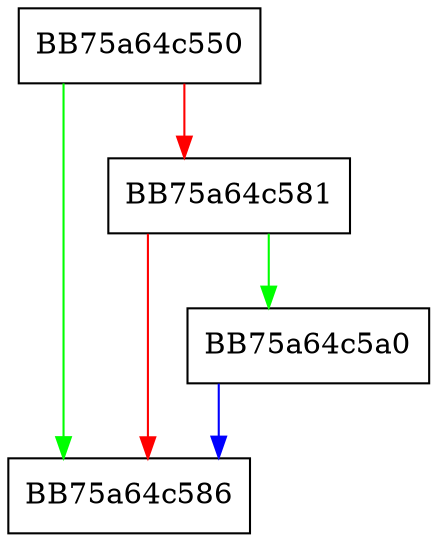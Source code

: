 digraph log {
  node [shape="box"];
  graph [splines=ortho];
  BB75a64c550 -> BB75a64c586 [color="green"];
  BB75a64c550 -> BB75a64c581 [color="red"];
  BB75a64c581 -> BB75a64c5a0 [color="green"];
  BB75a64c581 -> BB75a64c586 [color="red"];
  BB75a64c5a0 -> BB75a64c586 [color="blue"];
}